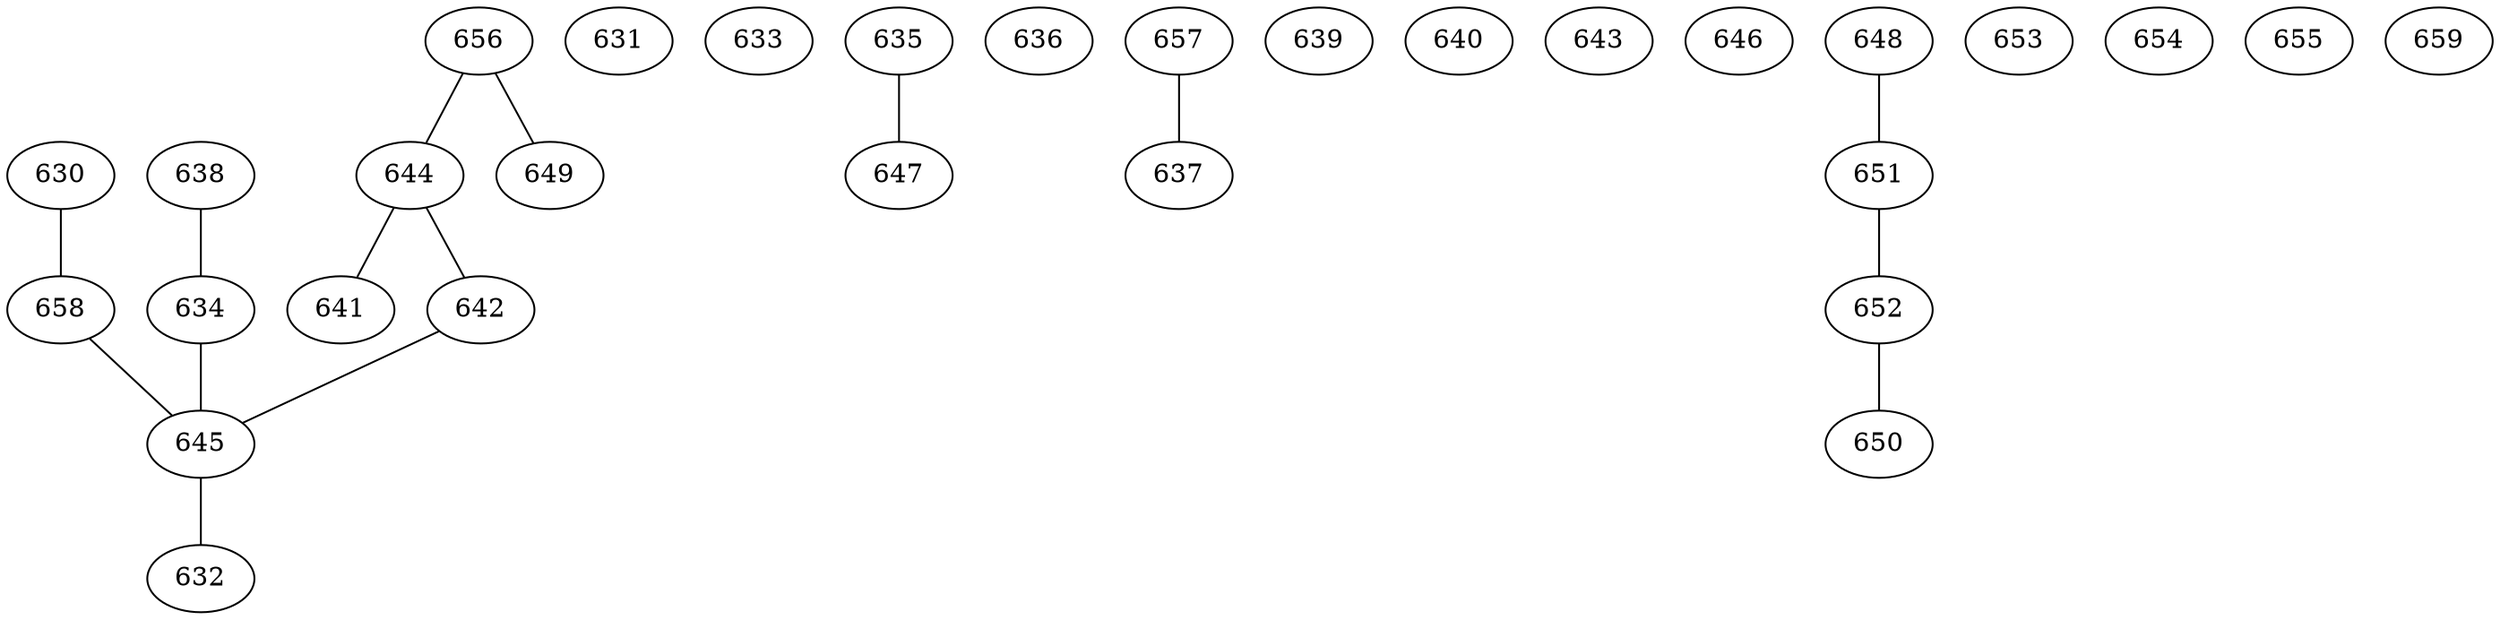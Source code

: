 graph {
    630 []
    631 []
    632 []
    633 []
    634 []
    635 []
    636 []
    637 []
    638 []
    639 []
    640 []
    641 []
    642 []
    643 []
    644 []
    645 []
    646 []
    647 []
    648 []
    649 []
    650 []
    651 []
    652 []
    653 []
    654 []
    655 []
    656 []
    657 []
    658 []
    659 []
    635 -- 647
    658 -- 645
    644 -- 642
    644 -- 641
    656 -- 649
    656 -- 644
    645 -- 632
    638 -- 634
    630 -- 658
    642 -- 645
    634 -- 645
    652 -- 650
    651 -- 652
    657 -- 637
    648 -- 651
}
